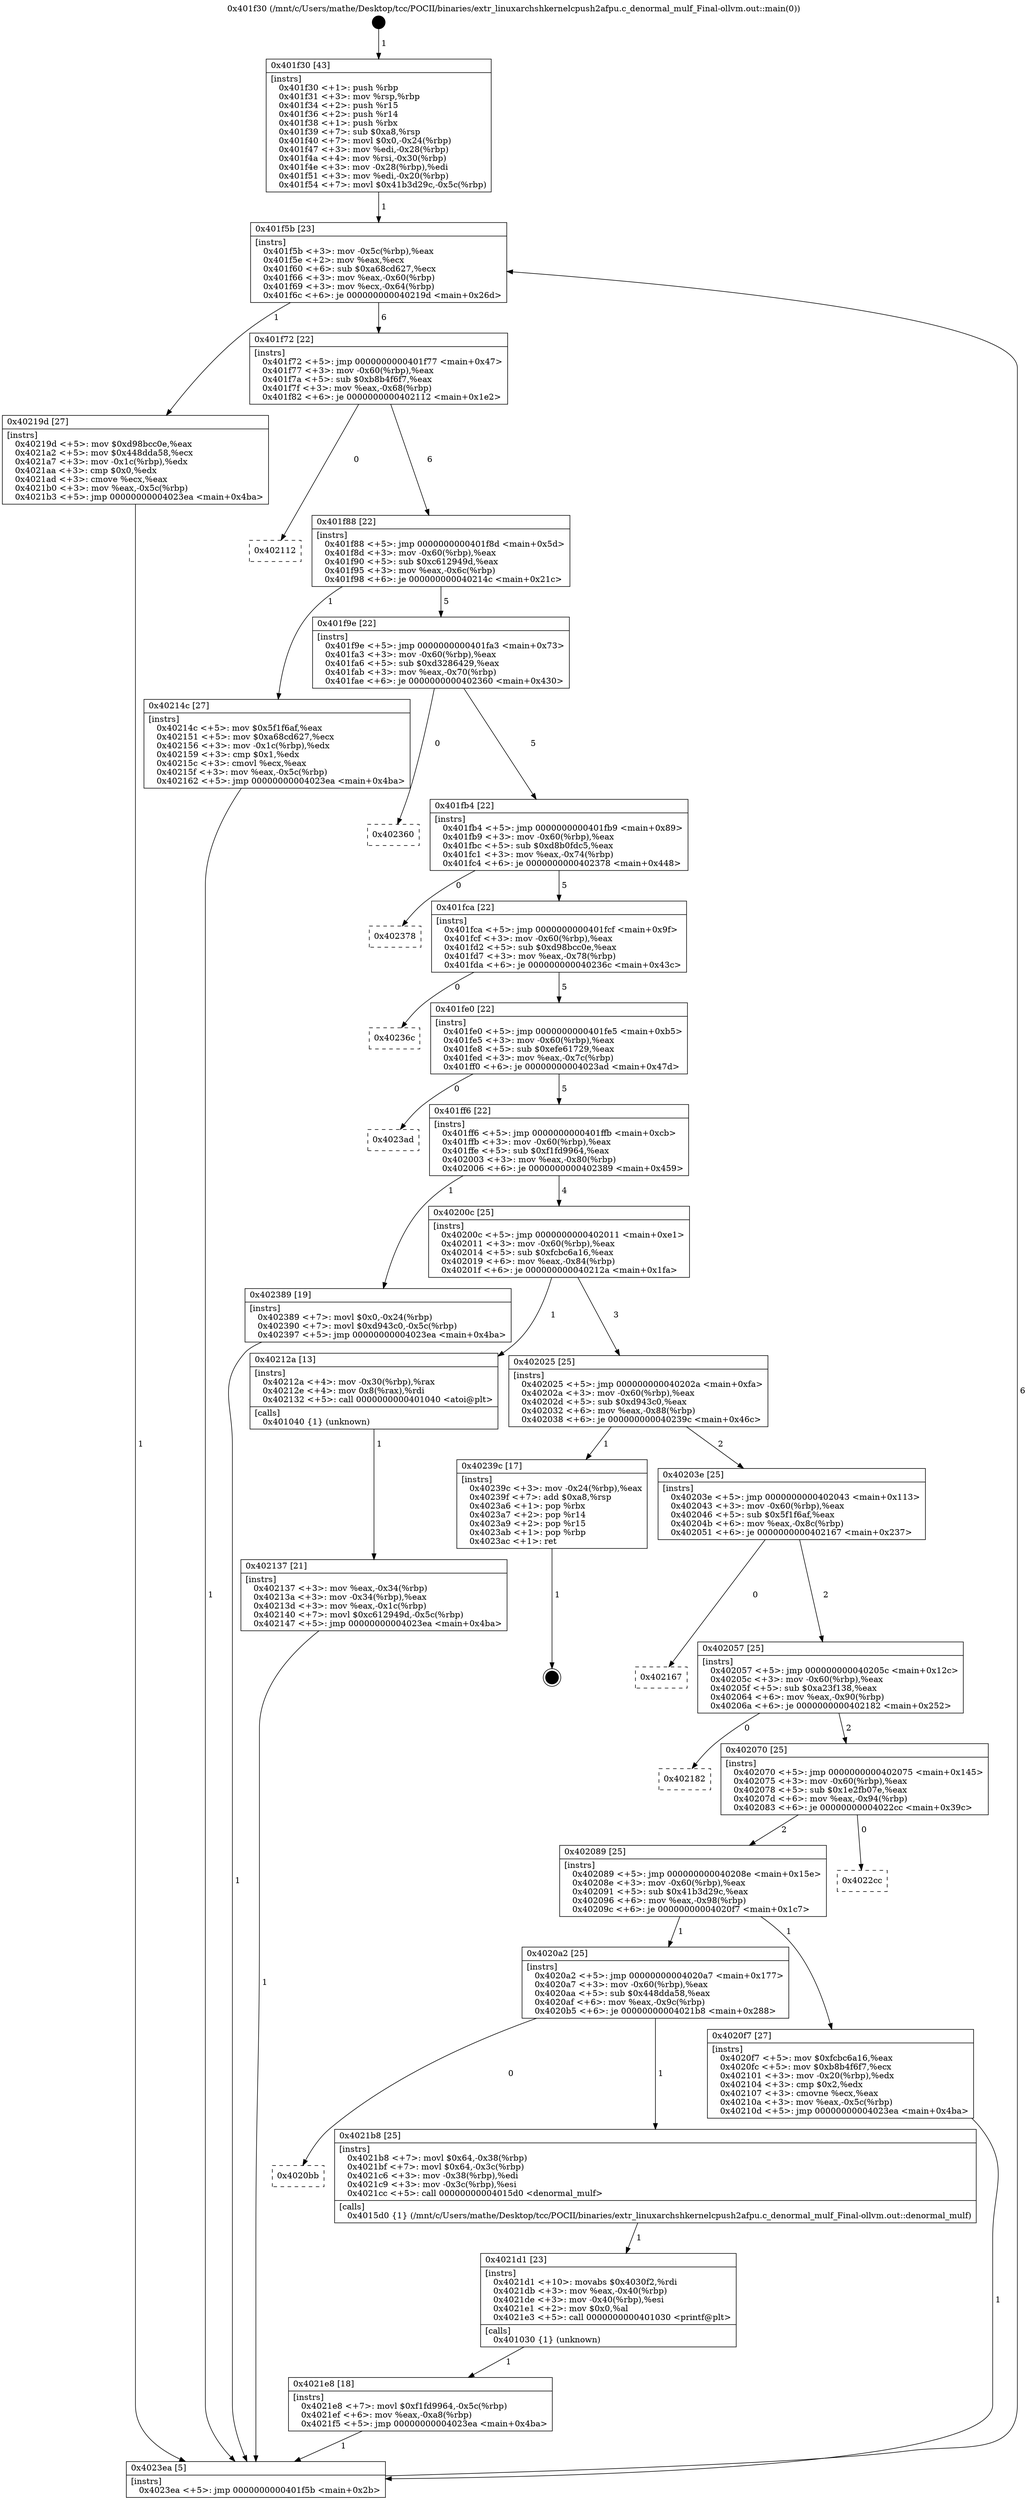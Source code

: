 digraph "0x401f30" {
  label = "0x401f30 (/mnt/c/Users/mathe/Desktop/tcc/POCII/binaries/extr_linuxarchshkernelcpush2afpu.c_denormal_mulf_Final-ollvm.out::main(0))"
  labelloc = "t"
  node[shape=record]

  Entry [label="",width=0.3,height=0.3,shape=circle,fillcolor=black,style=filled]
  "0x401f5b" [label="{
     0x401f5b [23]\l
     | [instrs]\l
     &nbsp;&nbsp;0x401f5b \<+3\>: mov -0x5c(%rbp),%eax\l
     &nbsp;&nbsp;0x401f5e \<+2\>: mov %eax,%ecx\l
     &nbsp;&nbsp;0x401f60 \<+6\>: sub $0xa68cd627,%ecx\l
     &nbsp;&nbsp;0x401f66 \<+3\>: mov %eax,-0x60(%rbp)\l
     &nbsp;&nbsp;0x401f69 \<+3\>: mov %ecx,-0x64(%rbp)\l
     &nbsp;&nbsp;0x401f6c \<+6\>: je 000000000040219d \<main+0x26d\>\l
  }"]
  "0x40219d" [label="{
     0x40219d [27]\l
     | [instrs]\l
     &nbsp;&nbsp;0x40219d \<+5\>: mov $0xd98bcc0e,%eax\l
     &nbsp;&nbsp;0x4021a2 \<+5\>: mov $0x448dda58,%ecx\l
     &nbsp;&nbsp;0x4021a7 \<+3\>: mov -0x1c(%rbp),%edx\l
     &nbsp;&nbsp;0x4021aa \<+3\>: cmp $0x0,%edx\l
     &nbsp;&nbsp;0x4021ad \<+3\>: cmove %ecx,%eax\l
     &nbsp;&nbsp;0x4021b0 \<+3\>: mov %eax,-0x5c(%rbp)\l
     &nbsp;&nbsp;0x4021b3 \<+5\>: jmp 00000000004023ea \<main+0x4ba\>\l
  }"]
  "0x401f72" [label="{
     0x401f72 [22]\l
     | [instrs]\l
     &nbsp;&nbsp;0x401f72 \<+5\>: jmp 0000000000401f77 \<main+0x47\>\l
     &nbsp;&nbsp;0x401f77 \<+3\>: mov -0x60(%rbp),%eax\l
     &nbsp;&nbsp;0x401f7a \<+5\>: sub $0xb8b4f6f7,%eax\l
     &nbsp;&nbsp;0x401f7f \<+3\>: mov %eax,-0x68(%rbp)\l
     &nbsp;&nbsp;0x401f82 \<+6\>: je 0000000000402112 \<main+0x1e2\>\l
  }"]
  Exit [label="",width=0.3,height=0.3,shape=circle,fillcolor=black,style=filled,peripheries=2]
  "0x402112" [label="{
     0x402112\l
  }", style=dashed]
  "0x401f88" [label="{
     0x401f88 [22]\l
     | [instrs]\l
     &nbsp;&nbsp;0x401f88 \<+5\>: jmp 0000000000401f8d \<main+0x5d\>\l
     &nbsp;&nbsp;0x401f8d \<+3\>: mov -0x60(%rbp),%eax\l
     &nbsp;&nbsp;0x401f90 \<+5\>: sub $0xc612949d,%eax\l
     &nbsp;&nbsp;0x401f95 \<+3\>: mov %eax,-0x6c(%rbp)\l
     &nbsp;&nbsp;0x401f98 \<+6\>: je 000000000040214c \<main+0x21c\>\l
  }"]
  "0x4021e8" [label="{
     0x4021e8 [18]\l
     | [instrs]\l
     &nbsp;&nbsp;0x4021e8 \<+7\>: movl $0xf1fd9964,-0x5c(%rbp)\l
     &nbsp;&nbsp;0x4021ef \<+6\>: mov %eax,-0xa8(%rbp)\l
     &nbsp;&nbsp;0x4021f5 \<+5\>: jmp 00000000004023ea \<main+0x4ba\>\l
  }"]
  "0x40214c" [label="{
     0x40214c [27]\l
     | [instrs]\l
     &nbsp;&nbsp;0x40214c \<+5\>: mov $0x5f1f6af,%eax\l
     &nbsp;&nbsp;0x402151 \<+5\>: mov $0xa68cd627,%ecx\l
     &nbsp;&nbsp;0x402156 \<+3\>: mov -0x1c(%rbp),%edx\l
     &nbsp;&nbsp;0x402159 \<+3\>: cmp $0x1,%edx\l
     &nbsp;&nbsp;0x40215c \<+3\>: cmovl %ecx,%eax\l
     &nbsp;&nbsp;0x40215f \<+3\>: mov %eax,-0x5c(%rbp)\l
     &nbsp;&nbsp;0x402162 \<+5\>: jmp 00000000004023ea \<main+0x4ba\>\l
  }"]
  "0x401f9e" [label="{
     0x401f9e [22]\l
     | [instrs]\l
     &nbsp;&nbsp;0x401f9e \<+5\>: jmp 0000000000401fa3 \<main+0x73\>\l
     &nbsp;&nbsp;0x401fa3 \<+3\>: mov -0x60(%rbp),%eax\l
     &nbsp;&nbsp;0x401fa6 \<+5\>: sub $0xd3286429,%eax\l
     &nbsp;&nbsp;0x401fab \<+3\>: mov %eax,-0x70(%rbp)\l
     &nbsp;&nbsp;0x401fae \<+6\>: je 0000000000402360 \<main+0x430\>\l
  }"]
  "0x4021d1" [label="{
     0x4021d1 [23]\l
     | [instrs]\l
     &nbsp;&nbsp;0x4021d1 \<+10\>: movabs $0x4030f2,%rdi\l
     &nbsp;&nbsp;0x4021db \<+3\>: mov %eax,-0x40(%rbp)\l
     &nbsp;&nbsp;0x4021de \<+3\>: mov -0x40(%rbp),%esi\l
     &nbsp;&nbsp;0x4021e1 \<+2\>: mov $0x0,%al\l
     &nbsp;&nbsp;0x4021e3 \<+5\>: call 0000000000401030 \<printf@plt\>\l
     | [calls]\l
     &nbsp;&nbsp;0x401030 \{1\} (unknown)\l
  }"]
  "0x402360" [label="{
     0x402360\l
  }", style=dashed]
  "0x401fb4" [label="{
     0x401fb4 [22]\l
     | [instrs]\l
     &nbsp;&nbsp;0x401fb4 \<+5\>: jmp 0000000000401fb9 \<main+0x89\>\l
     &nbsp;&nbsp;0x401fb9 \<+3\>: mov -0x60(%rbp),%eax\l
     &nbsp;&nbsp;0x401fbc \<+5\>: sub $0xd8b0fdc5,%eax\l
     &nbsp;&nbsp;0x401fc1 \<+3\>: mov %eax,-0x74(%rbp)\l
     &nbsp;&nbsp;0x401fc4 \<+6\>: je 0000000000402378 \<main+0x448\>\l
  }"]
  "0x4020bb" [label="{
     0x4020bb\l
  }", style=dashed]
  "0x402378" [label="{
     0x402378\l
  }", style=dashed]
  "0x401fca" [label="{
     0x401fca [22]\l
     | [instrs]\l
     &nbsp;&nbsp;0x401fca \<+5\>: jmp 0000000000401fcf \<main+0x9f\>\l
     &nbsp;&nbsp;0x401fcf \<+3\>: mov -0x60(%rbp),%eax\l
     &nbsp;&nbsp;0x401fd2 \<+5\>: sub $0xd98bcc0e,%eax\l
     &nbsp;&nbsp;0x401fd7 \<+3\>: mov %eax,-0x78(%rbp)\l
     &nbsp;&nbsp;0x401fda \<+6\>: je 000000000040236c \<main+0x43c\>\l
  }"]
  "0x4021b8" [label="{
     0x4021b8 [25]\l
     | [instrs]\l
     &nbsp;&nbsp;0x4021b8 \<+7\>: movl $0x64,-0x38(%rbp)\l
     &nbsp;&nbsp;0x4021bf \<+7\>: movl $0x64,-0x3c(%rbp)\l
     &nbsp;&nbsp;0x4021c6 \<+3\>: mov -0x38(%rbp),%edi\l
     &nbsp;&nbsp;0x4021c9 \<+3\>: mov -0x3c(%rbp),%esi\l
     &nbsp;&nbsp;0x4021cc \<+5\>: call 00000000004015d0 \<denormal_mulf\>\l
     | [calls]\l
     &nbsp;&nbsp;0x4015d0 \{1\} (/mnt/c/Users/mathe/Desktop/tcc/POCII/binaries/extr_linuxarchshkernelcpush2afpu.c_denormal_mulf_Final-ollvm.out::denormal_mulf)\l
  }"]
  "0x40236c" [label="{
     0x40236c\l
  }", style=dashed]
  "0x401fe0" [label="{
     0x401fe0 [22]\l
     | [instrs]\l
     &nbsp;&nbsp;0x401fe0 \<+5\>: jmp 0000000000401fe5 \<main+0xb5\>\l
     &nbsp;&nbsp;0x401fe5 \<+3\>: mov -0x60(%rbp),%eax\l
     &nbsp;&nbsp;0x401fe8 \<+5\>: sub $0xefe61729,%eax\l
     &nbsp;&nbsp;0x401fed \<+3\>: mov %eax,-0x7c(%rbp)\l
     &nbsp;&nbsp;0x401ff0 \<+6\>: je 00000000004023ad \<main+0x47d\>\l
  }"]
  "0x402137" [label="{
     0x402137 [21]\l
     | [instrs]\l
     &nbsp;&nbsp;0x402137 \<+3\>: mov %eax,-0x34(%rbp)\l
     &nbsp;&nbsp;0x40213a \<+3\>: mov -0x34(%rbp),%eax\l
     &nbsp;&nbsp;0x40213d \<+3\>: mov %eax,-0x1c(%rbp)\l
     &nbsp;&nbsp;0x402140 \<+7\>: movl $0xc612949d,-0x5c(%rbp)\l
     &nbsp;&nbsp;0x402147 \<+5\>: jmp 00000000004023ea \<main+0x4ba\>\l
  }"]
  "0x4023ad" [label="{
     0x4023ad\l
  }", style=dashed]
  "0x401ff6" [label="{
     0x401ff6 [22]\l
     | [instrs]\l
     &nbsp;&nbsp;0x401ff6 \<+5\>: jmp 0000000000401ffb \<main+0xcb\>\l
     &nbsp;&nbsp;0x401ffb \<+3\>: mov -0x60(%rbp),%eax\l
     &nbsp;&nbsp;0x401ffe \<+5\>: sub $0xf1fd9964,%eax\l
     &nbsp;&nbsp;0x402003 \<+3\>: mov %eax,-0x80(%rbp)\l
     &nbsp;&nbsp;0x402006 \<+6\>: je 0000000000402389 \<main+0x459\>\l
  }"]
  "0x401f30" [label="{
     0x401f30 [43]\l
     | [instrs]\l
     &nbsp;&nbsp;0x401f30 \<+1\>: push %rbp\l
     &nbsp;&nbsp;0x401f31 \<+3\>: mov %rsp,%rbp\l
     &nbsp;&nbsp;0x401f34 \<+2\>: push %r15\l
     &nbsp;&nbsp;0x401f36 \<+2\>: push %r14\l
     &nbsp;&nbsp;0x401f38 \<+1\>: push %rbx\l
     &nbsp;&nbsp;0x401f39 \<+7\>: sub $0xa8,%rsp\l
     &nbsp;&nbsp;0x401f40 \<+7\>: movl $0x0,-0x24(%rbp)\l
     &nbsp;&nbsp;0x401f47 \<+3\>: mov %edi,-0x28(%rbp)\l
     &nbsp;&nbsp;0x401f4a \<+4\>: mov %rsi,-0x30(%rbp)\l
     &nbsp;&nbsp;0x401f4e \<+3\>: mov -0x28(%rbp),%edi\l
     &nbsp;&nbsp;0x401f51 \<+3\>: mov %edi,-0x20(%rbp)\l
     &nbsp;&nbsp;0x401f54 \<+7\>: movl $0x41b3d29c,-0x5c(%rbp)\l
  }"]
  "0x402389" [label="{
     0x402389 [19]\l
     | [instrs]\l
     &nbsp;&nbsp;0x402389 \<+7\>: movl $0x0,-0x24(%rbp)\l
     &nbsp;&nbsp;0x402390 \<+7\>: movl $0xd943c0,-0x5c(%rbp)\l
     &nbsp;&nbsp;0x402397 \<+5\>: jmp 00000000004023ea \<main+0x4ba\>\l
  }"]
  "0x40200c" [label="{
     0x40200c [25]\l
     | [instrs]\l
     &nbsp;&nbsp;0x40200c \<+5\>: jmp 0000000000402011 \<main+0xe1\>\l
     &nbsp;&nbsp;0x402011 \<+3\>: mov -0x60(%rbp),%eax\l
     &nbsp;&nbsp;0x402014 \<+5\>: sub $0xfcbc6a16,%eax\l
     &nbsp;&nbsp;0x402019 \<+6\>: mov %eax,-0x84(%rbp)\l
     &nbsp;&nbsp;0x40201f \<+6\>: je 000000000040212a \<main+0x1fa\>\l
  }"]
  "0x4023ea" [label="{
     0x4023ea [5]\l
     | [instrs]\l
     &nbsp;&nbsp;0x4023ea \<+5\>: jmp 0000000000401f5b \<main+0x2b\>\l
  }"]
  "0x40212a" [label="{
     0x40212a [13]\l
     | [instrs]\l
     &nbsp;&nbsp;0x40212a \<+4\>: mov -0x30(%rbp),%rax\l
     &nbsp;&nbsp;0x40212e \<+4\>: mov 0x8(%rax),%rdi\l
     &nbsp;&nbsp;0x402132 \<+5\>: call 0000000000401040 \<atoi@plt\>\l
     | [calls]\l
     &nbsp;&nbsp;0x401040 \{1\} (unknown)\l
  }"]
  "0x402025" [label="{
     0x402025 [25]\l
     | [instrs]\l
     &nbsp;&nbsp;0x402025 \<+5\>: jmp 000000000040202a \<main+0xfa\>\l
     &nbsp;&nbsp;0x40202a \<+3\>: mov -0x60(%rbp),%eax\l
     &nbsp;&nbsp;0x40202d \<+5\>: sub $0xd943c0,%eax\l
     &nbsp;&nbsp;0x402032 \<+6\>: mov %eax,-0x88(%rbp)\l
     &nbsp;&nbsp;0x402038 \<+6\>: je 000000000040239c \<main+0x46c\>\l
  }"]
  "0x4020a2" [label="{
     0x4020a2 [25]\l
     | [instrs]\l
     &nbsp;&nbsp;0x4020a2 \<+5\>: jmp 00000000004020a7 \<main+0x177\>\l
     &nbsp;&nbsp;0x4020a7 \<+3\>: mov -0x60(%rbp),%eax\l
     &nbsp;&nbsp;0x4020aa \<+5\>: sub $0x448dda58,%eax\l
     &nbsp;&nbsp;0x4020af \<+6\>: mov %eax,-0x9c(%rbp)\l
     &nbsp;&nbsp;0x4020b5 \<+6\>: je 00000000004021b8 \<main+0x288\>\l
  }"]
  "0x40239c" [label="{
     0x40239c [17]\l
     | [instrs]\l
     &nbsp;&nbsp;0x40239c \<+3\>: mov -0x24(%rbp),%eax\l
     &nbsp;&nbsp;0x40239f \<+7\>: add $0xa8,%rsp\l
     &nbsp;&nbsp;0x4023a6 \<+1\>: pop %rbx\l
     &nbsp;&nbsp;0x4023a7 \<+2\>: pop %r14\l
     &nbsp;&nbsp;0x4023a9 \<+2\>: pop %r15\l
     &nbsp;&nbsp;0x4023ab \<+1\>: pop %rbp\l
     &nbsp;&nbsp;0x4023ac \<+1\>: ret\l
  }"]
  "0x40203e" [label="{
     0x40203e [25]\l
     | [instrs]\l
     &nbsp;&nbsp;0x40203e \<+5\>: jmp 0000000000402043 \<main+0x113\>\l
     &nbsp;&nbsp;0x402043 \<+3\>: mov -0x60(%rbp),%eax\l
     &nbsp;&nbsp;0x402046 \<+5\>: sub $0x5f1f6af,%eax\l
     &nbsp;&nbsp;0x40204b \<+6\>: mov %eax,-0x8c(%rbp)\l
     &nbsp;&nbsp;0x402051 \<+6\>: je 0000000000402167 \<main+0x237\>\l
  }"]
  "0x4020f7" [label="{
     0x4020f7 [27]\l
     | [instrs]\l
     &nbsp;&nbsp;0x4020f7 \<+5\>: mov $0xfcbc6a16,%eax\l
     &nbsp;&nbsp;0x4020fc \<+5\>: mov $0xb8b4f6f7,%ecx\l
     &nbsp;&nbsp;0x402101 \<+3\>: mov -0x20(%rbp),%edx\l
     &nbsp;&nbsp;0x402104 \<+3\>: cmp $0x2,%edx\l
     &nbsp;&nbsp;0x402107 \<+3\>: cmovne %ecx,%eax\l
     &nbsp;&nbsp;0x40210a \<+3\>: mov %eax,-0x5c(%rbp)\l
     &nbsp;&nbsp;0x40210d \<+5\>: jmp 00000000004023ea \<main+0x4ba\>\l
  }"]
  "0x402167" [label="{
     0x402167\l
  }", style=dashed]
  "0x402057" [label="{
     0x402057 [25]\l
     | [instrs]\l
     &nbsp;&nbsp;0x402057 \<+5\>: jmp 000000000040205c \<main+0x12c\>\l
     &nbsp;&nbsp;0x40205c \<+3\>: mov -0x60(%rbp),%eax\l
     &nbsp;&nbsp;0x40205f \<+5\>: sub $0xa23f138,%eax\l
     &nbsp;&nbsp;0x402064 \<+6\>: mov %eax,-0x90(%rbp)\l
     &nbsp;&nbsp;0x40206a \<+6\>: je 0000000000402182 \<main+0x252\>\l
  }"]
  "0x402089" [label="{
     0x402089 [25]\l
     | [instrs]\l
     &nbsp;&nbsp;0x402089 \<+5\>: jmp 000000000040208e \<main+0x15e\>\l
     &nbsp;&nbsp;0x40208e \<+3\>: mov -0x60(%rbp),%eax\l
     &nbsp;&nbsp;0x402091 \<+5\>: sub $0x41b3d29c,%eax\l
     &nbsp;&nbsp;0x402096 \<+6\>: mov %eax,-0x98(%rbp)\l
     &nbsp;&nbsp;0x40209c \<+6\>: je 00000000004020f7 \<main+0x1c7\>\l
  }"]
  "0x402182" [label="{
     0x402182\l
  }", style=dashed]
  "0x402070" [label="{
     0x402070 [25]\l
     | [instrs]\l
     &nbsp;&nbsp;0x402070 \<+5\>: jmp 0000000000402075 \<main+0x145\>\l
     &nbsp;&nbsp;0x402075 \<+3\>: mov -0x60(%rbp),%eax\l
     &nbsp;&nbsp;0x402078 \<+5\>: sub $0x1e2fb07e,%eax\l
     &nbsp;&nbsp;0x40207d \<+6\>: mov %eax,-0x94(%rbp)\l
     &nbsp;&nbsp;0x402083 \<+6\>: je 00000000004022cc \<main+0x39c\>\l
  }"]
  "0x4022cc" [label="{
     0x4022cc\l
  }", style=dashed]
  Entry -> "0x401f30" [label=" 1"]
  "0x401f5b" -> "0x40219d" [label=" 1"]
  "0x401f5b" -> "0x401f72" [label=" 6"]
  "0x40239c" -> Exit [label=" 1"]
  "0x401f72" -> "0x402112" [label=" 0"]
  "0x401f72" -> "0x401f88" [label=" 6"]
  "0x402389" -> "0x4023ea" [label=" 1"]
  "0x401f88" -> "0x40214c" [label=" 1"]
  "0x401f88" -> "0x401f9e" [label=" 5"]
  "0x4021e8" -> "0x4023ea" [label=" 1"]
  "0x401f9e" -> "0x402360" [label=" 0"]
  "0x401f9e" -> "0x401fb4" [label=" 5"]
  "0x4021d1" -> "0x4021e8" [label=" 1"]
  "0x401fb4" -> "0x402378" [label=" 0"]
  "0x401fb4" -> "0x401fca" [label=" 5"]
  "0x4021b8" -> "0x4021d1" [label=" 1"]
  "0x401fca" -> "0x40236c" [label=" 0"]
  "0x401fca" -> "0x401fe0" [label=" 5"]
  "0x4020a2" -> "0x4020bb" [label=" 0"]
  "0x401fe0" -> "0x4023ad" [label=" 0"]
  "0x401fe0" -> "0x401ff6" [label=" 5"]
  "0x4020a2" -> "0x4021b8" [label=" 1"]
  "0x401ff6" -> "0x402389" [label=" 1"]
  "0x401ff6" -> "0x40200c" [label=" 4"]
  "0x40219d" -> "0x4023ea" [label=" 1"]
  "0x40200c" -> "0x40212a" [label=" 1"]
  "0x40200c" -> "0x402025" [label=" 3"]
  "0x40214c" -> "0x4023ea" [label=" 1"]
  "0x402025" -> "0x40239c" [label=" 1"]
  "0x402025" -> "0x40203e" [label=" 2"]
  "0x402137" -> "0x4023ea" [label=" 1"]
  "0x40203e" -> "0x402167" [label=" 0"]
  "0x40203e" -> "0x402057" [label=" 2"]
  "0x40212a" -> "0x402137" [label=" 1"]
  "0x402057" -> "0x402182" [label=" 0"]
  "0x402057" -> "0x402070" [label=" 2"]
  "0x401f30" -> "0x401f5b" [label=" 1"]
  "0x402070" -> "0x4022cc" [label=" 0"]
  "0x402070" -> "0x402089" [label=" 2"]
  "0x4023ea" -> "0x401f5b" [label=" 6"]
  "0x402089" -> "0x4020f7" [label=" 1"]
  "0x402089" -> "0x4020a2" [label=" 1"]
  "0x4020f7" -> "0x4023ea" [label=" 1"]
}
